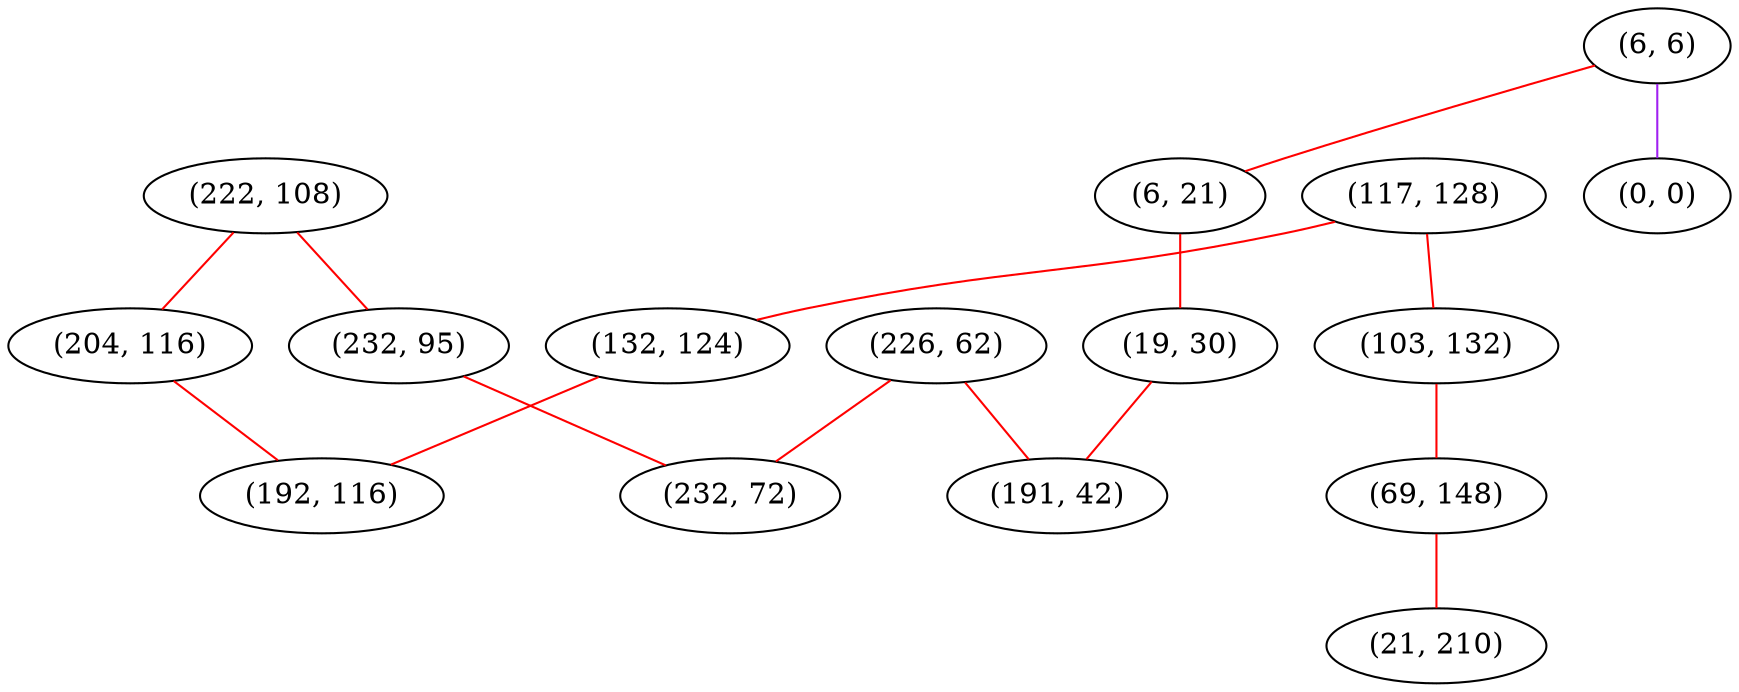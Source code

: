 graph "" {
"(222, 108)";
"(204, 116)";
"(117, 128)";
"(6, 6)";
"(226, 62)";
"(232, 95)";
"(6, 21)";
"(103, 132)";
"(69, 148)";
"(232, 72)";
"(19, 30)";
"(0, 0)";
"(132, 124)";
"(21, 210)";
"(191, 42)";
"(192, 116)";
"(222, 108)" -- "(204, 116)"  [color=red, key=0, weight=1];
"(222, 108)" -- "(232, 95)"  [color=red, key=0, weight=1];
"(204, 116)" -- "(192, 116)"  [color=red, key=0, weight=1];
"(117, 128)" -- "(103, 132)"  [color=red, key=0, weight=1];
"(117, 128)" -- "(132, 124)"  [color=red, key=0, weight=1];
"(6, 6)" -- "(0, 0)"  [color=purple, key=0, weight=4];
"(6, 6)" -- "(6, 21)"  [color=red, key=0, weight=1];
"(226, 62)" -- "(232, 72)"  [color=red, key=0, weight=1];
"(226, 62)" -- "(191, 42)"  [color=red, key=0, weight=1];
"(232, 95)" -- "(232, 72)"  [color=red, key=0, weight=1];
"(6, 21)" -- "(19, 30)"  [color=red, key=0, weight=1];
"(103, 132)" -- "(69, 148)"  [color=red, key=0, weight=1];
"(69, 148)" -- "(21, 210)"  [color=red, key=0, weight=1];
"(19, 30)" -- "(191, 42)"  [color=red, key=0, weight=1];
"(132, 124)" -- "(192, 116)"  [color=red, key=0, weight=1];
}

